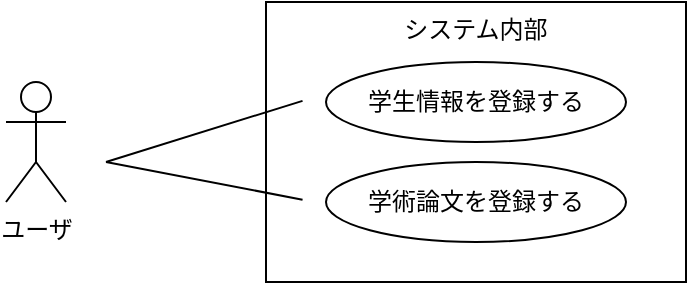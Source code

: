 <mxfile>
    <diagram id="5-2CRsXt5dG_xfNWS-9o" name="ページ1">
        <mxGraphModel dx="373" dy="310" grid="1" gridSize="10" guides="1" tooltips="1" connect="1" arrows="1" fold="1" page="1" pageScale="1" pageWidth="827" pageHeight="1169" math="0" shadow="0">
            <root>
                <mxCell id="0"/>
                <mxCell id="1" parent="0"/>
                <mxCell id="7" value="システム内部" style="rounded=0;whiteSpace=wrap;html=1;verticalAlign=top;" vertex="1" parent="1">
                    <mxGeometry x="240" y="50" width="210" height="140" as="geometry"/>
                </mxCell>
                <mxCell id="2" value="ユーザ" style="shape=umlActor;verticalLabelPosition=bottom;verticalAlign=top;html=1;outlineConnect=0;" vertex="1" parent="1">
                    <mxGeometry x="110" y="90" width="30" height="60" as="geometry"/>
                </mxCell>
                <mxCell id="3" value="学生情報を登録する" style="ellipse;whiteSpace=wrap;html=1;" vertex="1" parent="1">
                    <mxGeometry x="270" y="80" width="150" height="40" as="geometry"/>
                </mxCell>
                <mxCell id="4" value="学術論文を登録する" style="ellipse;whiteSpace=wrap;html=1;" vertex="1" parent="1">
                    <mxGeometry x="270" y="130" width="150" height="40" as="geometry"/>
                </mxCell>
                <mxCell id="5" value="" style="endArrow=none;html=1;entryX=0.087;entryY=0.353;entryDx=0;entryDy=0;entryPerimeter=0;" edge="1" parent="1" target="7">
                    <mxGeometry width="50" height="50" relative="1" as="geometry">
                        <mxPoint x="160" y="130" as="sourcePoint"/>
                        <mxPoint x="220" y="100" as="targetPoint"/>
                    </mxGeometry>
                </mxCell>
                <mxCell id="6" value="" style="endArrow=none;html=1;entryX=0.087;entryY=0.706;entryDx=0;entryDy=0;entryPerimeter=0;" edge="1" parent="1" target="7">
                    <mxGeometry width="50" height="50" relative="1" as="geometry">
                        <mxPoint x="160" y="130" as="sourcePoint"/>
                        <mxPoint x="220" y="150" as="targetPoint"/>
                    </mxGeometry>
                </mxCell>
            </root>
        </mxGraphModel>
    </diagram>
</mxfile>